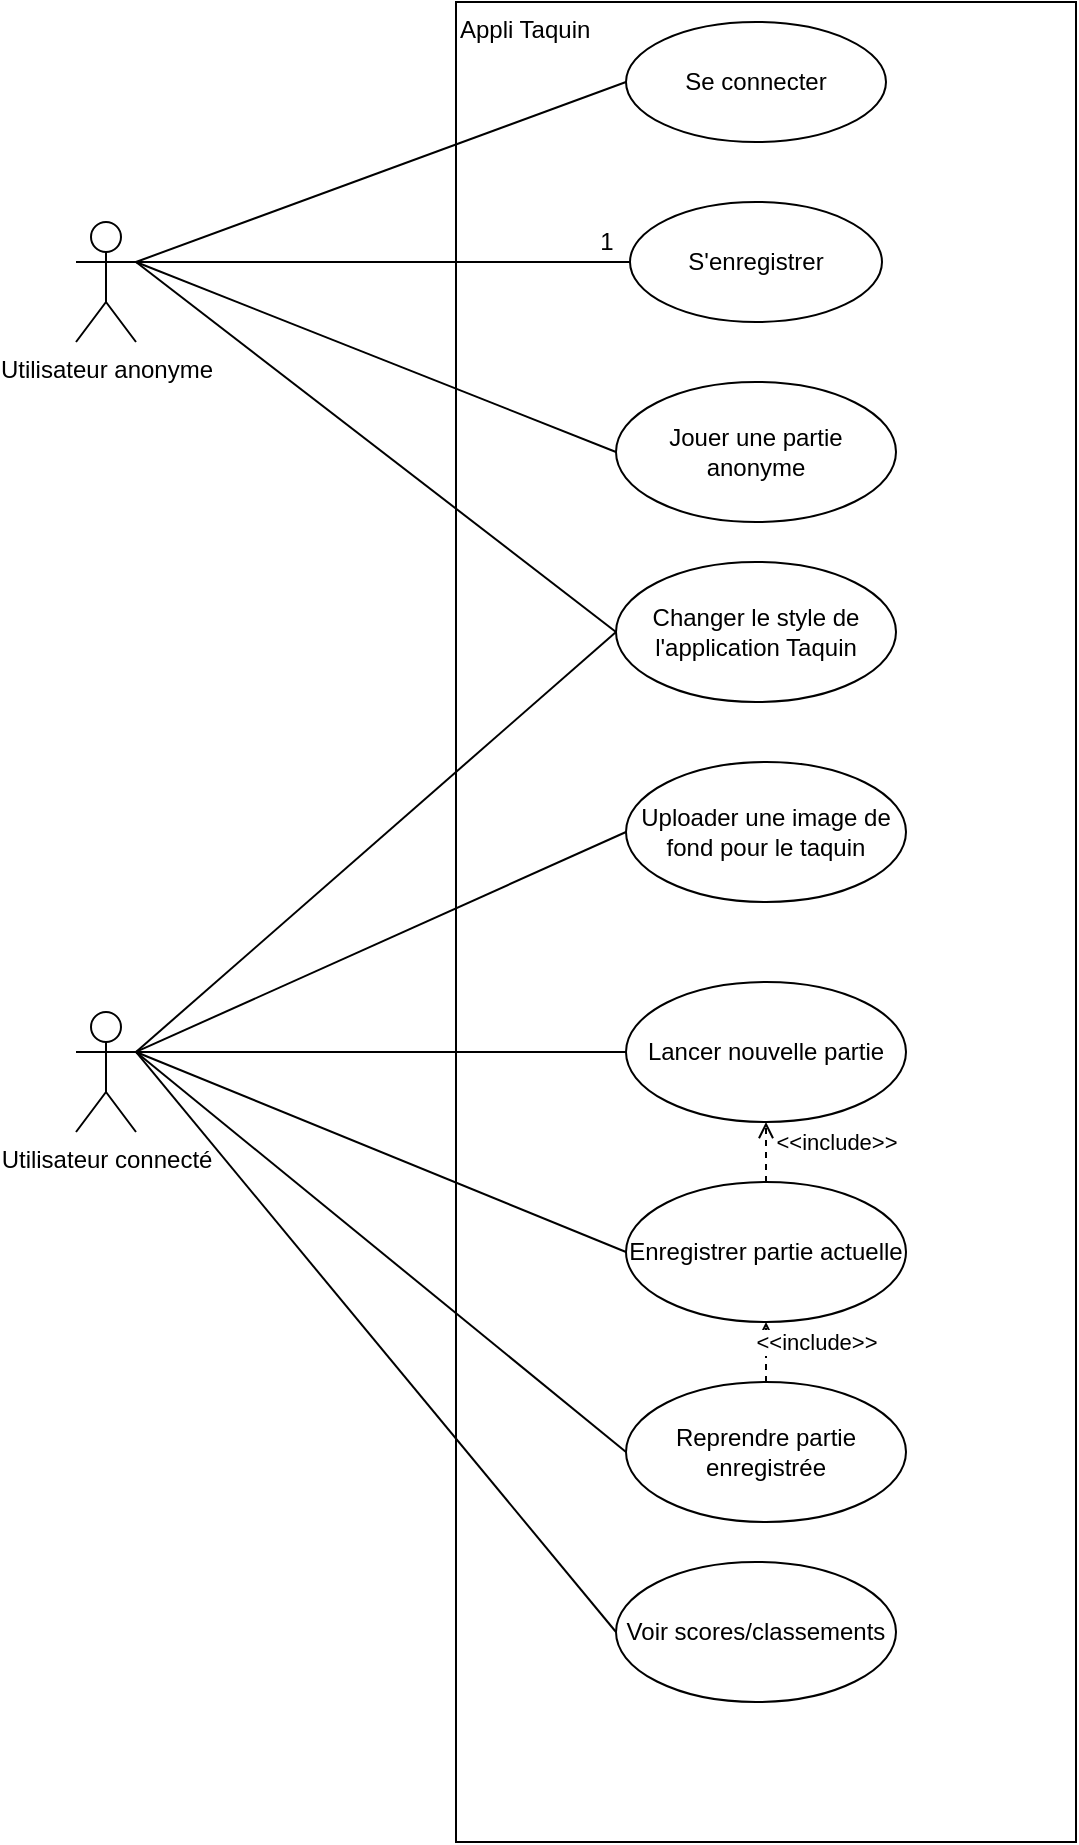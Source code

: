 <mxfile version="13.7.4" type="device"><diagram id="HtavSG9tKs9IYkskBHLj" name="Page-1"><mxGraphModel dx="868" dy="479" grid="1" gridSize="10" guides="1" tooltips="1" connect="1" arrows="1" fold="1" page="1" pageScale="1" pageWidth="827" pageHeight="1169" background="none" math="0" shadow="0"><root><mxCell id="0"/><mxCell id="1" parent="0"/><mxCell id="5iEE5CJu3XW8mEWYPceY-4" value="&lt;div&gt;Appli Taquin&lt;/div&gt;" style="html=1;align=left;verticalAlign=top;" parent="1" vertex="1"><mxGeometry x="280" y="50" width="310" height="920" as="geometry"/></mxCell><mxCell id="gWeK60J27i3HBwq5DXVA-6" value="" style="rounded=0;orthogonalLoop=1;jettySize=auto;html=1;entryX=0;entryY=0.5;entryDx=0;entryDy=0;exitX=1;exitY=0.333;exitDx=0;exitDy=0;exitPerimeter=0;endArrow=none;endFill=0;metaEdit=0;spacingLeft=0;" edge="1" parent="1" source="5iEE5CJu3XW8mEWYPceY-1" target="gWeK60J27i3HBwq5DXVA-5"><mxGeometry relative="1" as="geometry"/></mxCell><mxCell id="gWeK60J27i3HBwq5DXVA-21" style="rounded=0;orthogonalLoop=1;jettySize=auto;html=1;exitX=1;exitY=0.333;exitDx=0;exitDy=0;exitPerimeter=0;entryX=0;entryY=0.5;entryDx=0;entryDy=0;endArrow=none;endFill=0;" edge="1" parent="1" source="5iEE5CJu3XW8mEWYPceY-1" target="gWeK60J27i3HBwq5DXVA-20"><mxGeometry relative="1" as="geometry"/></mxCell><mxCell id="5iEE5CJu3XW8mEWYPceY-1" value="Utilisateur anonyme" style="shape=umlActor;verticalLabelPosition=bottom;verticalAlign=top;html=1;outlineConnect=0;" parent="1" vertex="1"><mxGeometry x="90" y="160" width="30" height="60" as="geometry"/></mxCell><mxCell id="gWeK60J27i3HBwq5DXVA-22" style="rounded=0;orthogonalLoop=1;jettySize=auto;html=1;exitX=1;exitY=0.333;exitDx=0;exitDy=0;exitPerimeter=0;entryX=0;entryY=0.5;entryDx=0;entryDy=0;endArrow=none;endFill=0;" edge="1" parent="1" source="gWeK60J27i3HBwq5DXVA-1" target="gWeK60J27i3HBwq5DXVA-20"><mxGeometry relative="1" as="geometry"/></mxCell><mxCell id="gWeK60J27i3HBwq5DXVA-23" style="rounded=0;orthogonalLoop=1;jettySize=auto;html=1;exitX=1;exitY=0.333;exitDx=0;exitDy=0;exitPerimeter=0;entryX=0;entryY=0.5;entryDx=0;entryDy=0;endArrow=none;endFill=0;" edge="1" parent="1" source="gWeK60J27i3HBwq5DXVA-1" target="gWeK60J27i3HBwq5DXVA-19"><mxGeometry relative="1" as="geometry"/></mxCell><mxCell id="gWeK60J27i3HBwq5DXVA-24" style="rounded=0;orthogonalLoop=1;jettySize=auto;html=1;exitX=1;exitY=0.333;exitDx=0;exitDy=0;exitPerimeter=0;entryX=0;entryY=0.5;entryDx=0;entryDy=0;endArrow=none;endFill=0;" edge="1" parent="1" source="gWeK60J27i3HBwq5DXVA-1" target="gWeK60J27i3HBwq5DXVA-15"><mxGeometry relative="1" as="geometry"/></mxCell><mxCell id="gWeK60J27i3HBwq5DXVA-25" style="rounded=0;orthogonalLoop=1;jettySize=auto;html=1;exitX=1;exitY=0.333;exitDx=0;exitDy=0;exitPerimeter=0;entryX=0;entryY=0.5;entryDx=0;entryDy=0;endArrow=none;endFill=0;" edge="1" parent="1" source="gWeK60J27i3HBwq5DXVA-1" target="gWeK60J27i3HBwq5DXVA-16"><mxGeometry relative="1" as="geometry"/></mxCell><mxCell id="gWeK60J27i3HBwq5DXVA-26" style="rounded=0;orthogonalLoop=1;jettySize=auto;html=1;exitX=1;exitY=0.333;exitDx=0;exitDy=0;exitPerimeter=0;entryX=0;entryY=0.5;entryDx=0;entryDy=0;endArrow=none;endFill=0;" edge="1" parent="1" source="gWeK60J27i3HBwq5DXVA-1" target="gWeK60J27i3HBwq5DXVA-17"><mxGeometry relative="1" as="geometry"/></mxCell><mxCell id="gWeK60J27i3HBwq5DXVA-27" style="rounded=0;orthogonalLoop=1;jettySize=auto;html=1;exitX=1;exitY=0.333;exitDx=0;exitDy=0;exitPerimeter=0;entryX=0;entryY=0.5;entryDx=0;entryDy=0;endArrow=none;endFill=0;" edge="1" parent="1" source="gWeK60J27i3HBwq5DXVA-1" target="gWeK60J27i3HBwq5DXVA-18"><mxGeometry relative="1" as="geometry"/></mxCell><mxCell id="gWeK60J27i3HBwq5DXVA-1" value="Utilisateur connecté" style="shape=umlActor;verticalLabelPosition=bottom;verticalAlign=top;html=1;outlineConnect=0;" vertex="1" parent="1"><mxGeometry x="90" y="555" width="30" height="60" as="geometry"/></mxCell><mxCell id="gWeK60J27i3HBwq5DXVA-5" value="Se connecter" style="ellipse;whiteSpace=wrap;html=1;verticalAlign=middle;" vertex="1" parent="1"><mxGeometry x="365" y="60" width="130" height="60" as="geometry"/></mxCell><mxCell id="gWeK60J27i3HBwq5DXVA-7" value="S'enregistrer" style="ellipse;whiteSpace=wrap;html=1;" vertex="1" parent="1"><mxGeometry x="367" y="150" width="126" height="60" as="geometry"/></mxCell><mxCell id="gWeK60J27i3HBwq5DXVA-12" style="rounded=0;orthogonalLoop=1;jettySize=auto;html=1;exitX=0;exitY=0.5;exitDx=0;exitDy=0;endArrow=none;endFill=0;" edge="1" parent="1" source="gWeK60J27i3HBwq5DXVA-8"><mxGeometry relative="1" as="geometry"><mxPoint x="120" y="180" as="targetPoint"/></mxGeometry></mxCell><mxCell id="gWeK60J27i3HBwq5DXVA-8" value="Jouer une partie anonyme" style="ellipse;whiteSpace=wrap;html=1;" vertex="1" parent="1"><mxGeometry x="360" y="240" width="140" height="70" as="geometry"/></mxCell><mxCell id="gWeK60J27i3HBwq5DXVA-9" style="rounded=0;orthogonalLoop=1;jettySize=auto;html=1;endArrow=none;endFill=0;entryX=0;entryY=0.5;entryDx=0;entryDy=0;exitX=1;exitY=0.333;exitDx=0;exitDy=0;exitPerimeter=0;" edge="1" parent="1" source="5iEE5CJu3XW8mEWYPceY-1" target="gWeK60J27i3HBwq5DXVA-7"><mxGeometry relative="1" as="geometry"><mxPoint x="120" y="90" as="sourcePoint"/></mxGeometry></mxCell><mxCell id="gWeK60J27i3HBwq5DXVA-15" value="&lt;div&gt;Lancer nouvelle partie&lt;br&gt;&lt;/div&gt;" style="ellipse;whiteSpace=wrap;html=1;align=center;" vertex="1" parent="1"><mxGeometry x="365" y="540" width="140" height="70" as="geometry"/></mxCell><mxCell id="gWeK60J27i3HBwq5DXVA-29" value="&lt;div&gt;&amp;lt;&amp;lt;include&amp;gt;&amp;gt;&lt;/div&gt;" style="edgeStyle=none;rounded=0;orthogonalLoop=1;jettySize=auto;html=1;exitX=0.5;exitY=0;exitDx=0;exitDy=0;entryX=0.5;entryY=1;entryDx=0;entryDy=0;endArrow=open;endFill=0;dashed=1;" edge="1" parent="1" source="gWeK60J27i3HBwq5DXVA-16" target="gWeK60J27i3HBwq5DXVA-15"><mxGeometry x="0.333" y="-35" relative="1" as="geometry"><mxPoint as="offset"/></mxGeometry></mxCell><mxCell id="gWeK60J27i3HBwq5DXVA-16" value="Enregistrer partie actuelle" style="ellipse;whiteSpace=wrap;html=1;align=center;" vertex="1" parent="1"><mxGeometry x="365" y="640" width="140" height="70" as="geometry"/></mxCell><mxCell id="gWeK60J27i3HBwq5DXVA-30" value="&amp;lt;&amp;lt;include&amp;gt;&amp;gt;" style="edgeStyle=none;rounded=0;orthogonalLoop=1;jettySize=auto;html=1;exitX=0.5;exitY=0;exitDx=0;exitDy=0;entryX=0.5;entryY=1;entryDx=0;entryDy=0;dashed=1;endArrow=open;endFill=0;" edge="1" parent="1" source="gWeK60J27i3HBwq5DXVA-17" target="gWeK60J27i3HBwq5DXVA-16"><mxGeometry x="0.333" y="-25" relative="1" as="geometry"><mxPoint as="offset"/></mxGeometry></mxCell><mxCell id="gWeK60J27i3HBwq5DXVA-17" value="Reprendre partie enregistrée" style="ellipse;whiteSpace=wrap;html=1;align=center;" vertex="1" parent="1"><mxGeometry x="365" y="740" width="140" height="70" as="geometry"/></mxCell><mxCell id="gWeK60J27i3HBwq5DXVA-18" value="Voir scores/classements" style="ellipse;whiteSpace=wrap;html=1;align=center;" vertex="1" parent="1"><mxGeometry x="360" y="830" width="140" height="70" as="geometry"/></mxCell><mxCell id="gWeK60J27i3HBwq5DXVA-19" value="Uploader une image de fond pour le taquin" style="ellipse;whiteSpace=wrap;html=1;align=center;" vertex="1" parent="1"><mxGeometry x="365" y="430" width="140" height="70" as="geometry"/></mxCell><mxCell id="gWeK60J27i3HBwq5DXVA-20" value="Changer le style de l'application Taquin" style="ellipse;whiteSpace=wrap;html=1;align=center;" vertex="1" parent="1"><mxGeometry x="360" y="330" width="140" height="70" as="geometry"/></mxCell><mxCell id="gWeK60J27i3HBwq5DXVA-32" value="1" style="text;html=1;align=center;verticalAlign=middle;resizable=0;points=[];autosize=1;" vertex="1" parent="1"><mxGeometry x="345" y="160" width="20" height="20" as="geometry"/></mxCell></root></mxGraphModel></diagram></mxfile>